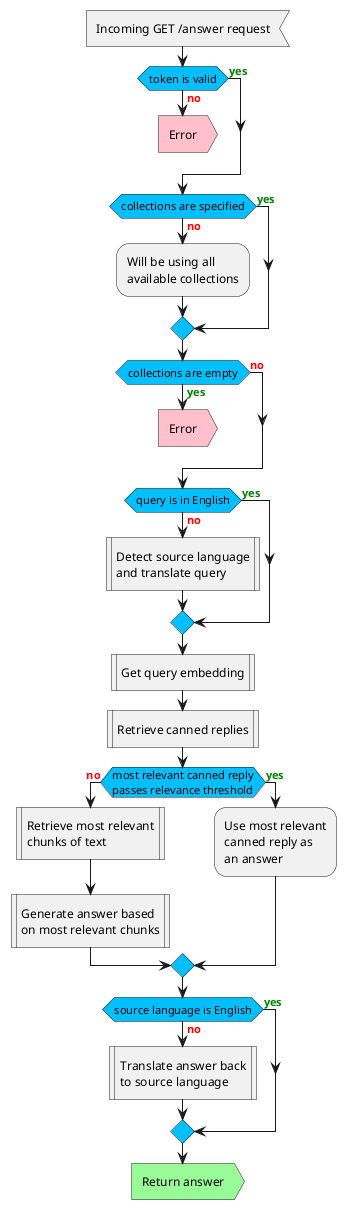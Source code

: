 @startuml

<style>
activityDiagram {
    diamond {
    BackgroundColor deepskyblue
    }
}
</style>

:Incoming GET /answer request<

if (token is valid) then (<color:red>**no**)
    #pink:Error>
    kill
else (<color:green>**yes**)
endif

if (collections are specified) then (<color:red>**no**)
    :Will be using all\navailable collections;
else (<color:green>**yes**)
endif

if (collections are empty) then (<color:green>**yes**)
    #pink:Error>
    kill
else (<color:red>**no**)
endif

if (query is in English) then (<color:red>**no**)
    :Detect source language\nand translate query|
else (<color:green>**yes**)
endif

:Get query embedding|

:Retrieve canned replies|

if (most relevant canned reply\npasses relevance threshold) then (<color:red>**no**)
    :Retrieve most relevant\nchunks of text|
    :Generate answer based\non most relevant chunks|
else (<color:green>**yes**)
    :Use most relevant\ncanned reply as\nan answer;
endif

if (source language is English) then (<color:red>**no**)
    :Translate answer back\nto source language|
else (<color:green>**yes**)
endif

#palegreen:Return answer>

@enduml
